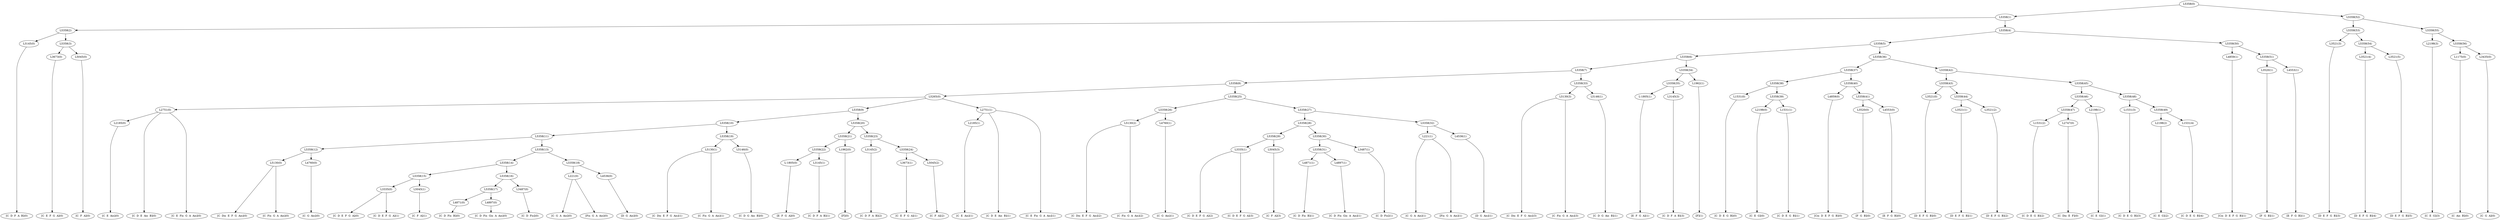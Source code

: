 digraph sample{
"L3145(0)"->"[C  D  F  A  B](0)"
"L3673(0)"->"[C  E  F  G  A](0)"
"L5045(0)"->"[C  F  A](0)"
"L5358(3)"->"L3673(0)"
"L5358(3)"->"L5045(0)"
"L5358(2)"->"L3145(0)"
"L5358(2)"->"L5358(3)"
"L2185(0)"->"[C  E  Ais](0)"
"L2751(0)"->"[C  D  E  Ais  B](0)"
"L2751(0)"->"[C  E  Fis  G  A  Ais](0)"
"L2751(0)"->"L2185(0)"
"L5130(0)"->"[C  Dis  E  F  G  Ais](0)"
"L5130(0)"->"[C  Fis  G  A  Ais](0)"
"L4760(0)"->"[C  G  Ais](0)"
"L5358(12)"->"L5130(0)"
"L5358(12)"->"L4760(0)"
"L3335(0)"->"[C  D  E  F  G  A](0)"
"L3335(0)"->"[C  D  E  F  G  A](1)"
"L5045(1)"->"[C  F  A](1)"
"L5358(15)"->"L3335(0)"
"L5358(15)"->"L5045(1)"
"L4871(0)"->"[C  D  Fis  B](0)"
"L4897(0)"->"[C  D  Fis  Gis  A  Ais](0)"
"L5358(17)"->"L4871(0)"
"L5358(17)"->"L4897(0)"
"L3487(0)"->"[C  D  Fis](0)"
"L5358(16)"->"L5358(17)"
"L5358(16)"->"L3487(0)"
"L5358(14)"->"L5358(15)"
"L5358(14)"->"L5358(16)"
"L221(0)"->"[C  G  A  Ais](0)"
"L221(0)"->"[Fis  G  A  Ais](0)"
"L4536(0)"->"[D  G  Ais](0)"
"L5358(18)"->"L221(0)"
"L5358(18)"->"L4536(0)"
"L5358(13)"->"L5358(14)"
"L5358(13)"->"L5358(18)"
"L5358(11)"->"L5358(12)"
"L5358(11)"->"L5358(13)"
"L5130(1)"->"[C  Dis  E  F  G  Ais](1)"
"L5130(1)"->"[C  Fis  G  A  Ais](1)"
"L5146(0)"->"[C  D  G  Ais  B](0)"
"L5358(19)"->"L5130(1)"
"L5358(19)"->"L5146(0)"
"L5358(10)"->"L5358(11)"
"L5358(10)"->"L5358(19)"
"L-1805(0)"->"[E  F  G  A](0)"
"L3145(1)"->"[C  D  F  A  B](1)"
"L5358(22)"->"L-1805(0)"
"L5358(22)"->"L3145(1)"
"L1962(0)"->"[F](0)"
"L5358(21)"->"L5358(22)"
"L5358(21)"->"L1962(0)"
"L3145(2)"->"[C  D  F  A  B](2)"
"L3673(1)"->"[C  E  F  G  A](1)"
"L5045(2)"->"[C  F  A](2)"
"L5358(24)"->"L3673(1)"
"L5358(24)"->"L5045(2)"
"L5358(23)"->"L3145(2)"
"L5358(23)"->"L5358(24)"
"L5358(20)"->"L5358(21)"
"L5358(20)"->"L5358(23)"
"L5358(9)"->"L5358(10)"
"L5358(9)"->"L5358(20)"
"L2185(1)"->"[C  E  Ais](1)"
"L2751(1)"->"[C  D  E  Ais  B](1)"
"L2751(1)"->"[C  E  Fis  G  A  Ais](1)"
"L2751(1)"->"L2185(1)"
"L5265(0)"->"L2751(0)"
"L5265(0)"->"L5358(9)"
"L5265(0)"->"L2751(1)"
"L5130(2)"->"[C  Dis  E  F  G  Ais](2)"
"L5130(2)"->"[C  Fis  G  A  Ais](2)"
"L4760(1)"->"[C  G  Ais](1)"
"L5358(26)"->"L5130(2)"
"L5358(26)"->"L4760(1)"
"L3335(1)"->"[C  D  E  F  G  A](2)"
"L3335(1)"->"[C  D  E  F  G  A](3)"
"L5045(3)"->"[C  F  A](3)"
"L5358(29)"->"L3335(1)"
"L5358(29)"->"L5045(3)"
"L4871(1)"->"[C  D  Fis  B](1)"
"L4897(1)"->"[C  D  Fis  Gis  A  Ais](1)"
"L5358(31)"->"L4871(1)"
"L5358(31)"->"L4897(1)"
"L3487(1)"->"[C  D  Fis](1)"
"L5358(30)"->"L5358(31)"
"L5358(30)"->"L3487(1)"
"L5358(28)"->"L5358(29)"
"L5358(28)"->"L5358(30)"
"L221(1)"->"[C  G  A  Ais](1)"
"L221(1)"->"[Fis  G  A  Ais](1)"
"L4536(1)"->"[D  G  Ais](1)"
"L5358(32)"->"L221(1)"
"L5358(32)"->"L4536(1)"
"L5358(27)"->"L5358(28)"
"L5358(27)"->"L5358(32)"
"L5358(25)"->"L5358(26)"
"L5358(25)"->"L5358(27)"
"L5358(8)"->"L5265(0)"
"L5358(8)"->"L5358(25)"
"L5130(3)"->"[C  Dis  E  F  G  Ais](3)"
"L5130(3)"->"[C  Fis  G  A  Ais](3)"
"L5146(1)"->"[C  D  G  Ais  B](1)"
"L5358(33)"->"L5130(3)"
"L5358(33)"->"L5146(1)"
"L5358(7)"->"L5358(8)"
"L5358(7)"->"L5358(33)"
"L-1805(1)"->"[E  F  G  A](1)"
"L3145(3)"->"[C  D  F  A  B](3)"
"L5358(35)"->"L-1805(1)"
"L5358(35)"->"L3145(3)"
"L1962(1)"->"[F](1)"
"L5358(34)"->"L5358(35)"
"L5358(34)"->"L1962(1)"
"L5358(6)"->"L5358(7)"
"L5358(6)"->"L5358(34)"
"L1531(0)"->"[C  D  E  G  B](0)"
"L2198(0)"->"[C  E  G](0)"
"L1531(1)"->"[C  D  E  G  B](1)"
"L5358(39)"->"L2198(0)"
"L5358(39)"->"L1531(1)"
"L5358(38)"->"L1531(0)"
"L5358(38)"->"L5358(39)"
"L4859(0)"->"[Cis  D  E  F  G  B](0)"
"L3520(0)"->"[F  G  B](0)"
"L4553(0)"->"[E  F  G  B](0)"
"L5358(41)"->"L3520(0)"
"L5358(41)"->"L4553(0)"
"L5358(40)"->"L4859(0)"
"L5358(40)"->"L5358(41)"
"L5358(37)"->"L5358(38)"
"L5358(37)"->"L5358(40)"
"L3521(0)"->"[D  E  F  G  B](0)"
"L3521(1)"->"[D  E  F  G  B](1)"
"L3521(2)"->"[D  E  F  G  B](2)"
"L5358(44)"->"L3521(1)"
"L5358(44)"->"L3521(2)"
"L5358(43)"->"L3521(0)"
"L5358(43)"->"L5358(44)"
"L1531(2)"->"[C  D  E  G  B](2)"
"L2747(0)"->"[C  Dis  E  F](0)"
"L5358(47)"->"L1531(2)"
"L5358(47)"->"L2747(0)"
"L2198(1)"->"[C  E  G](1)"
"L5358(46)"->"L5358(47)"
"L5358(46)"->"L2198(1)"
"L1531(3)"->"[C  D  E  G  B](3)"
"L2198(2)"->"[C  E  G](2)"
"L1531(4)"->"[C  D  E  G  B](4)"
"L5358(49)"->"L2198(2)"
"L5358(49)"->"L1531(4)"
"L5358(48)"->"L1531(3)"
"L5358(48)"->"L5358(49)"
"L5358(45)"->"L5358(46)"
"L5358(45)"->"L5358(48)"
"L5358(42)"->"L5358(43)"
"L5358(42)"->"L5358(45)"
"L5358(36)"->"L5358(37)"
"L5358(36)"->"L5358(42)"
"L5358(5)"->"L5358(6)"
"L5358(5)"->"L5358(36)"
"L4859(1)"->"[Cis  D  E  F  G  B](1)"
"L3520(1)"->"[F  G  B](1)"
"L4553(1)"->"[E  F  G  B](1)"
"L5358(51)"->"L3520(1)"
"L5358(51)"->"L4553(1)"
"L5358(50)"->"L4859(1)"
"L5358(50)"->"L5358(51)"
"L5358(4)"->"L5358(5)"
"L5358(4)"->"L5358(50)"
"L5358(1)"->"L5358(2)"
"L5358(1)"->"L5358(4)"
"L3521(3)"->"[D  E  F  G  B](3)"
"L3521(4)"->"[D  E  F  G  B](4)"
"L3521(5)"->"[D  E  F  G  B](5)"
"L5358(54)"->"L3521(4)"
"L5358(54)"->"L3521(5)"
"L5358(53)"->"L3521(3)"
"L5358(53)"->"L5358(54)"
"L2198(3)"->"[C  E  G](3)"
"L1175(0)"->"[C  Ais  B](0)"
"L3435(0)"->"[C  G  A](0)"
"L5358(56)"->"L1175(0)"
"L5358(56)"->"L3435(0)"
"L5358(55)"->"L2198(3)"
"L5358(55)"->"L5358(56)"
"L5358(52)"->"L5358(53)"
"L5358(52)"->"L5358(55)"
"L5358(0)"->"L5358(1)"
"L5358(0)"->"L5358(52)"
{rank = min; "L5358(0)"}
{rank = same; "L5358(1)"; "L5358(52)";}
{rank = same; "L5358(2)"; "L5358(4)"; "L5358(53)"; "L5358(55)";}
{rank = same; "L3145(0)"; "L5358(3)"; "L5358(5)"; "L5358(50)"; "L3521(3)"; "L5358(54)"; "L2198(3)"; "L5358(56)";}
{rank = same; "L3673(0)"; "L5045(0)"; "L5358(6)"; "L5358(36)"; "L4859(1)"; "L5358(51)"; "L3521(4)"; "L3521(5)"; "L1175(0)"; "L3435(0)";}
{rank = same; "L5358(7)"; "L5358(34)"; "L5358(37)"; "L5358(42)"; "L3520(1)"; "L4553(1)";}
{rank = same; "L5358(8)"; "L5358(33)"; "L5358(35)"; "L1962(1)"; "L5358(38)"; "L5358(40)"; "L5358(43)"; "L5358(45)";}
{rank = same; "L5265(0)"; "L5358(25)"; "L5130(3)"; "L5146(1)"; "L-1805(1)"; "L3145(3)"; "L1531(0)"; "L5358(39)"; "L4859(0)"; "L5358(41)"; "L3521(0)"; "L5358(44)"; "L5358(46)"; "L5358(48)";}
{rank = same; "L2751(0)"; "L5358(9)"; "L2751(1)"; "L5358(26)"; "L5358(27)"; "L2198(0)"; "L1531(1)"; "L3520(0)"; "L4553(0)"; "L3521(1)"; "L3521(2)"; "L5358(47)"; "L2198(1)"; "L1531(3)"; "L5358(49)";}
{rank = same; "L2185(0)"; "L5358(10)"; "L5358(20)"; "L2185(1)"; "L5130(2)"; "L4760(1)"; "L5358(28)"; "L5358(32)"; "L1531(2)"; "L2747(0)"; "L2198(2)"; "L1531(4)";}
{rank = same; "L5358(11)"; "L5358(19)"; "L5358(21)"; "L5358(23)"; "L5358(29)"; "L5358(30)"; "L221(1)"; "L4536(1)";}
{rank = same; "L5358(12)"; "L5358(13)"; "L5130(1)"; "L5146(0)"; "L5358(22)"; "L1962(0)"; "L3145(2)"; "L5358(24)"; "L3335(1)"; "L5045(3)"; "L5358(31)"; "L3487(1)";}
{rank = same; "L5130(0)"; "L4760(0)"; "L5358(14)"; "L5358(18)"; "L-1805(0)"; "L3145(1)"; "L3673(1)"; "L5045(2)"; "L4871(1)"; "L4897(1)";}
{rank = same; "L5358(15)"; "L5358(16)"; "L221(0)"; "L4536(0)";}
{rank = same; "L3335(0)"; "L5045(1)"; "L5358(17)"; "L3487(0)";}
{rank = same; "L4871(0)"; "L4897(0)";}
{rank = max; "[C  Ais  B](0)"; "[C  D  E  Ais  B](0)"; "[C  D  E  Ais  B](1)"; "[C  D  E  F  G  A](0)"; "[C  D  E  F  G  A](1)"; "[C  D  E  F  G  A](2)"; "[C  D  E  F  G  A](3)"; "[C  D  E  G  B](0)"; "[C  D  E  G  B](1)"; "[C  D  E  G  B](2)"; "[C  D  E  G  B](3)"; "[C  D  E  G  B](4)"; "[C  D  F  A  B](0)"; "[C  D  F  A  B](1)"; "[C  D  F  A  B](2)"; "[C  D  F  A  B](3)"; "[C  D  Fis  B](0)"; "[C  D  Fis  B](1)"; "[C  D  Fis  Gis  A  Ais](0)"; "[C  D  Fis  Gis  A  Ais](1)"; "[C  D  Fis](0)"; "[C  D  Fis](1)"; "[C  D  G  Ais  B](0)"; "[C  D  G  Ais  B](1)"; "[C  Dis  E  F  G  Ais](0)"; "[C  Dis  E  F  G  Ais](1)"; "[C  Dis  E  F  G  Ais](2)"; "[C  Dis  E  F  G  Ais](3)"; "[C  Dis  E  F](0)"; "[C  E  Ais](0)"; "[C  E  Ais](1)"; "[C  E  F  G  A](0)"; "[C  E  F  G  A](1)"; "[C  E  Fis  G  A  Ais](0)"; "[C  E  Fis  G  A  Ais](1)"; "[C  E  G](0)"; "[C  E  G](1)"; "[C  E  G](2)"; "[C  E  G](3)"; "[C  F  A](0)"; "[C  F  A](1)"; "[C  F  A](2)"; "[C  F  A](3)"; "[C  Fis  G  A  Ais](0)"; "[C  Fis  G  A  Ais](1)"; "[C  Fis  G  A  Ais](2)"; "[C  Fis  G  A  Ais](3)"; "[C  G  A  Ais](0)"; "[C  G  A  Ais](1)"; "[C  G  A](0)"; "[C  G  Ais](0)"; "[C  G  Ais](1)"; "[Cis  D  E  F  G  B](0)"; "[Cis  D  E  F  G  B](1)"; "[D  E  F  G  B](0)"; "[D  E  F  G  B](1)"; "[D  E  F  G  B](2)"; "[D  E  F  G  B](3)"; "[D  E  F  G  B](4)"; "[D  E  F  G  B](5)"; "[D  G  Ais](0)"; "[D  G  Ais](1)"; "[E  F  G  A](0)"; "[E  F  G  A](1)"; "[E  F  G  B](0)"; "[E  F  G  B](1)"; "[F  G  B](0)"; "[F  G  B](1)"; "[F](0)"; "[F](1)"; "[Fis  G  A  Ais](0)"; "[Fis  G  A  Ais](1)";}
}